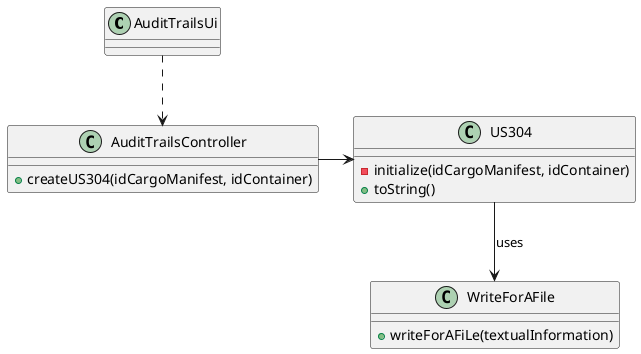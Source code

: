 @startuml
'https://plantuml.com/sequence-diagram

class AuditTrailsUi{

}

class AuditTrailsController{
+ createUS304(idCargoManifest, idContainer)
}


class US304 {
- initialize(idCargoManifest, idContainer)
+ toString()

}

class WriteForAFile{
+ writeForAFiLe(textualInformation)

}


AuditTrailsUi ..> AuditTrailsController
AuditTrailsController -> US304
US304 --> WriteForAFile : uses

@enduml